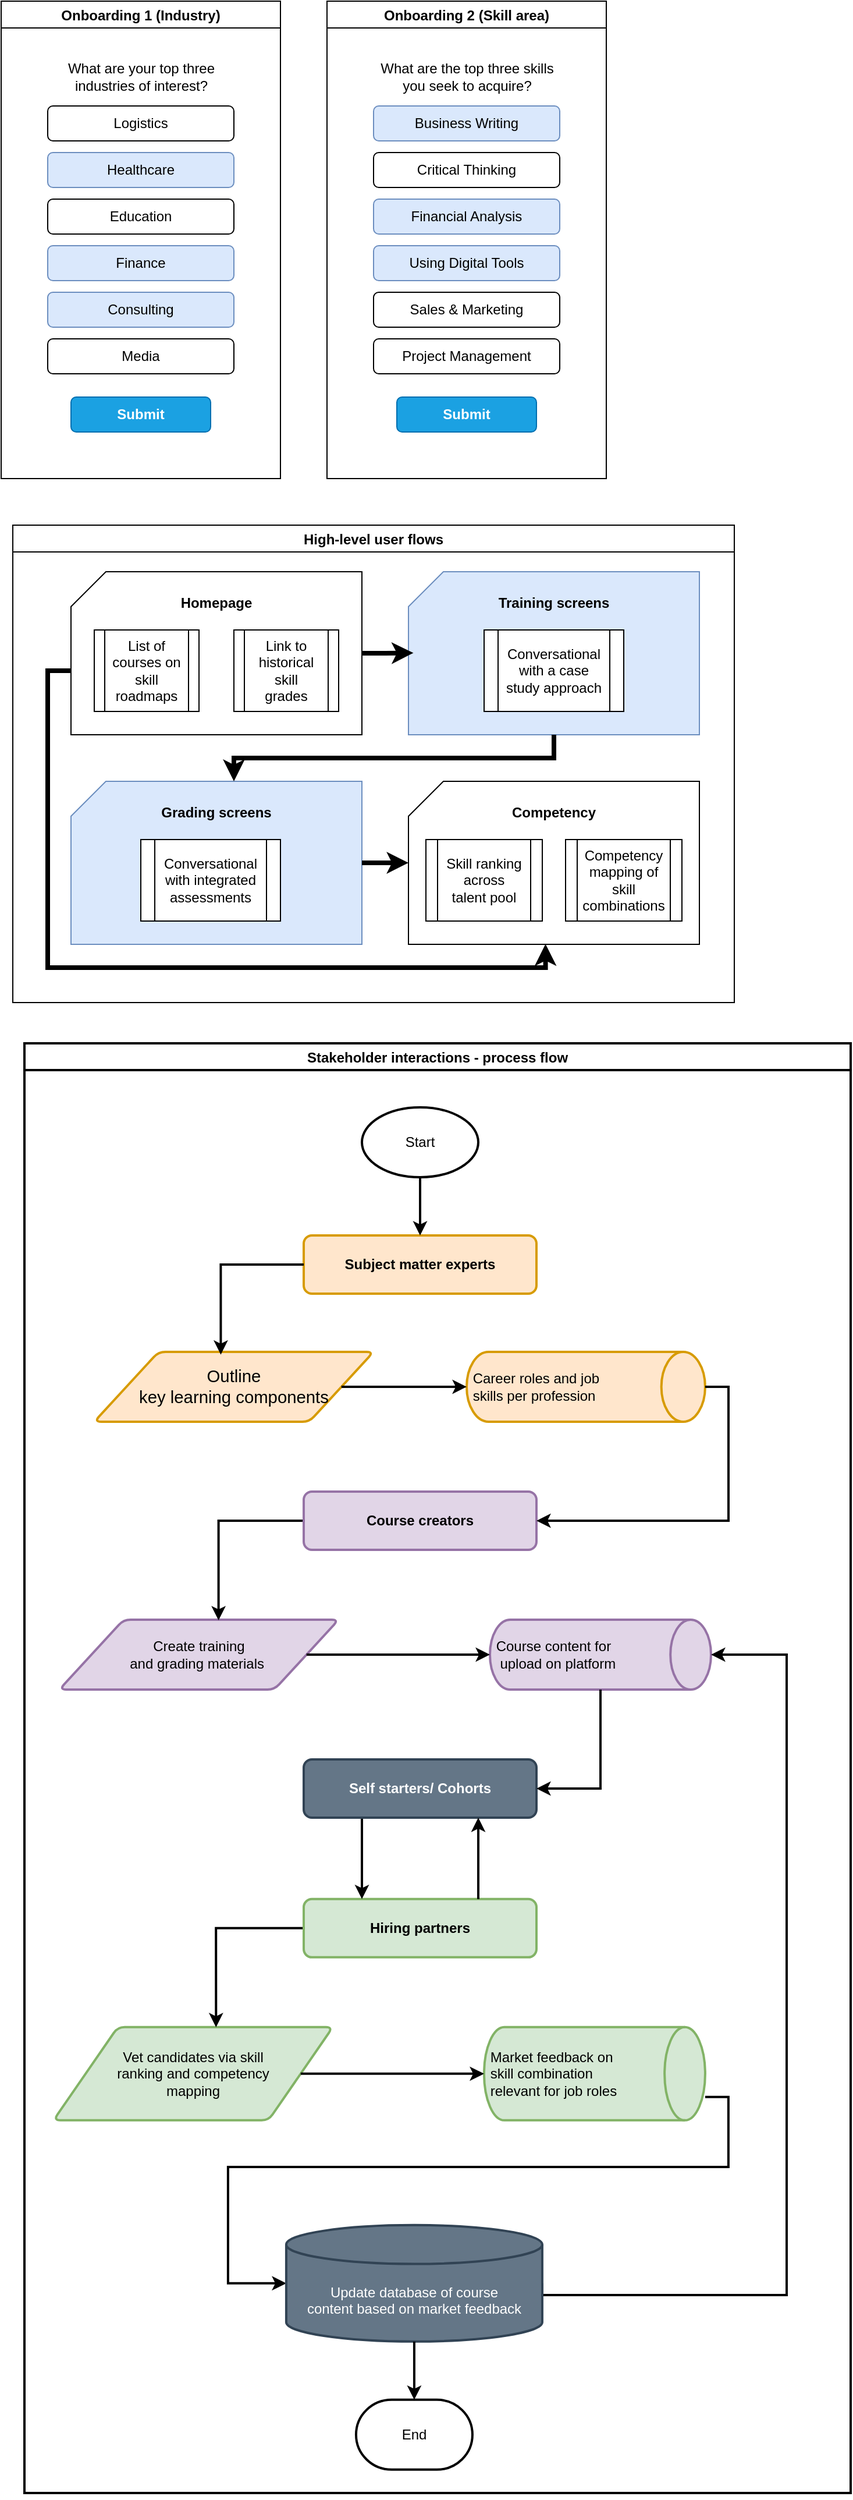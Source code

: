 <mxfile version="20.0.1" type="github">
  <diagram id="AeL9MYX1-yMKB1paXlAs" name="Page-1">
    <mxGraphModel dx="1203" dy="731" grid="1" gridSize="10" guides="1" tooltips="1" connect="1" arrows="1" fold="1" page="1" pageScale="1" pageWidth="850" pageHeight="1100" math="0" shadow="0">
      <root>
        <mxCell id="0" />
        <mxCell id="1" parent="0" />
        <mxCell id="idvZ-AL8KbC-7DriHXHI-16" value="" style="group;fillColor=default;" parent="1" vertex="1" connectable="0">
          <mxGeometry x="40" y="40" width="240" height="410" as="geometry" />
        </mxCell>
        <mxCell id="idvZ-AL8KbC-7DriHXHI-13" value="Onboarding 1 (Industry)" style="swimlane;" parent="idvZ-AL8KbC-7DriHXHI-16" vertex="1">
          <mxGeometry width="240" height="410" as="geometry" />
        </mxCell>
        <mxCell id="idvZ-AL8KbC-7DriHXHI-11" value="&lt;b&gt;Submit&lt;/b&gt;" style="rounded=1;whiteSpace=wrap;html=1;fillColor=#1ba1e2;fontColor=#ffffff;strokeColor=#006EAF;" parent="idvZ-AL8KbC-7DriHXHI-13" vertex="1">
          <mxGeometry x="60" y="340" width="120" height="30" as="geometry" />
        </mxCell>
        <mxCell id="idvZ-AL8KbC-7DriHXHI-15" value="" style="group" parent="idvZ-AL8KbC-7DriHXHI-16" vertex="1" connectable="0">
          <mxGeometry x="40" y="50" width="160" height="270" as="geometry" />
        </mxCell>
        <mxCell id="idvZ-AL8KbC-7DriHXHI-4" value="Logistics" style="rounded=1;whiteSpace=wrap;html=1;" parent="idvZ-AL8KbC-7DriHXHI-15" vertex="1">
          <mxGeometry y="40" width="160" height="30" as="geometry" />
        </mxCell>
        <mxCell id="idvZ-AL8KbC-7DriHXHI-5" value="Healthcare" style="rounded=1;whiteSpace=wrap;html=1;fillColor=#dae8fc;strokeColor=#6c8ebf;" parent="idvZ-AL8KbC-7DriHXHI-15" vertex="1">
          <mxGeometry y="80" width="160" height="30" as="geometry" />
        </mxCell>
        <mxCell id="idvZ-AL8KbC-7DriHXHI-6" value="Education" style="rounded=1;whiteSpace=wrap;html=1;" parent="idvZ-AL8KbC-7DriHXHI-15" vertex="1">
          <mxGeometry y="120" width="160" height="30" as="geometry" />
        </mxCell>
        <mxCell id="idvZ-AL8KbC-7DriHXHI-7" value="Finance" style="rounded=1;whiteSpace=wrap;html=1;fillColor=#dae8fc;strokeColor=#6c8ebf;" parent="idvZ-AL8KbC-7DriHXHI-15" vertex="1">
          <mxGeometry y="160" width="160" height="30" as="geometry" />
        </mxCell>
        <mxCell id="idvZ-AL8KbC-7DriHXHI-8" value="Consulting" style="rounded=1;whiteSpace=wrap;html=1;fillColor=#dae8fc;strokeColor=#6c8ebf;" parent="idvZ-AL8KbC-7DriHXHI-15" vertex="1">
          <mxGeometry y="200" width="160" height="30" as="geometry" />
        </mxCell>
        <mxCell id="idvZ-AL8KbC-7DriHXHI-9" value="What are your top three&lt;br&gt;industries of interest?" style="text;html=1;resizable=0;autosize=1;align=center;verticalAlign=middle;points=[];fillColor=none;strokeColor=none;rounded=0;" parent="idvZ-AL8KbC-7DriHXHI-15" vertex="1">
          <mxGeometry x="10" width="140" height="30" as="geometry" />
        </mxCell>
        <mxCell id="idvZ-AL8KbC-7DriHXHI-10" value="Media" style="rounded=1;whiteSpace=wrap;html=1;" parent="idvZ-AL8KbC-7DriHXHI-15" vertex="1">
          <mxGeometry y="240" width="160" height="30" as="geometry" />
        </mxCell>
        <mxCell id="idvZ-AL8KbC-7DriHXHI-17" value="" style="group;fillColor=default;" parent="1" vertex="1" connectable="0">
          <mxGeometry x="320" y="40" width="240" height="410" as="geometry" />
        </mxCell>
        <mxCell id="idvZ-AL8KbC-7DriHXHI-18" value="Onboarding 2 (Skill area)" style="swimlane;" parent="idvZ-AL8KbC-7DriHXHI-17" vertex="1">
          <mxGeometry width="240" height="410" as="geometry" />
        </mxCell>
        <mxCell id="idvZ-AL8KbC-7DriHXHI-19" value="&lt;b&gt;Submit&lt;/b&gt;" style="rounded=1;whiteSpace=wrap;html=1;fillColor=#1ba1e2;fontColor=#ffffff;strokeColor=#006EAF;" parent="idvZ-AL8KbC-7DriHXHI-18" vertex="1">
          <mxGeometry x="60" y="340" width="120" height="30" as="geometry" />
        </mxCell>
        <mxCell id="idvZ-AL8KbC-7DriHXHI-20" value="" style="group" parent="idvZ-AL8KbC-7DriHXHI-17" vertex="1" connectable="0">
          <mxGeometry x="40" y="50" width="160" height="270" as="geometry" />
        </mxCell>
        <mxCell id="idvZ-AL8KbC-7DriHXHI-21" value="Business Writing&lt;br&gt;" style="rounded=1;whiteSpace=wrap;html=1;fillColor=#dae8fc;strokeColor=#6c8ebf;" parent="idvZ-AL8KbC-7DriHXHI-20" vertex="1">
          <mxGeometry y="40" width="160" height="30" as="geometry" />
        </mxCell>
        <mxCell id="idvZ-AL8KbC-7DriHXHI-22" value="Critical Thinking" style="rounded=1;whiteSpace=wrap;html=1;" parent="idvZ-AL8KbC-7DriHXHI-20" vertex="1">
          <mxGeometry y="80" width="160" height="30" as="geometry" />
        </mxCell>
        <mxCell id="idvZ-AL8KbC-7DriHXHI-23" value="Financial Analysis" style="rounded=1;whiteSpace=wrap;html=1;fillColor=#dae8fc;strokeColor=#6c8ebf;" parent="idvZ-AL8KbC-7DriHXHI-20" vertex="1">
          <mxGeometry y="120" width="160" height="30" as="geometry" />
        </mxCell>
        <mxCell id="idvZ-AL8KbC-7DriHXHI-24" value="Using Digital Tools" style="rounded=1;whiteSpace=wrap;html=1;fillColor=#dae8fc;strokeColor=#6c8ebf;" parent="idvZ-AL8KbC-7DriHXHI-20" vertex="1">
          <mxGeometry y="160" width="160" height="30" as="geometry" />
        </mxCell>
        <mxCell id="idvZ-AL8KbC-7DriHXHI-25" value="Sales &amp;amp; Marketing" style="rounded=1;whiteSpace=wrap;html=1;" parent="idvZ-AL8KbC-7DriHXHI-20" vertex="1">
          <mxGeometry y="200" width="160" height="30" as="geometry" />
        </mxCell>
        <mxCell id="idvZ-AL8KbC-7DriHXHI-26" value="What are the top three skills&lt;br&gt;you seek to acquire?" style="text;html=1;resizable=0;autosize=1;align=center;verticalAlign=middle;points=[];fillColor=none;strokeColor=none;rounded=0;" parent="idvZ-AL8KbC-7DriHXHI-20" vertex="1">
          <mxGeometry width="160" height="30" as="geometry" />
        </mxCell>
        <mxCell id="idvZ-AL8KbC-7DriHXHI-27" value="Project Management" style="rounded=1;whiteSpace=wrap;html=1;" parent="idvZ-AL8KbC-7DriHXHI-20" vertex="1">
          <mxGeometry y="240" width="160" height="30" as="geometry" />
        </mxCell>
        <mxCell id="idvZ-AL8KbC-7DriHXHI-113" value="" style="group;fillColor=default;" parent="1" vertex="1" connectable="0">
          <mxGeometry x="50" y="490" width="620" height="410" as="geometry" />
        </mxCell>
        <mxCell id="idvZ-AL8KbC-7DriHXHI-62" value="" style="group" parent="idvZ-AL8KbC-7DriHXHI-113" vertex="1" connectable="0">
          <mxGeometry x="340" y="40" width="250" height="160" as="geometry" />
        </mxCell>
        <mxCell id="idvZ-AL8KbC-7DriHXHI-107" value="" style="group" parent="idvZ-AL8KbC-7DriHXHI-62" vertex="1" connectable="0">
          <mxGeometry width="250" height="140" as="geometry" />
        </mxCell>
        <mxCell id="idvZ-AL8KbC-7DriHXHI-63" value="&lt;b&gt;Training screens&lt;br&gt;&lt;br&gt;&lt;br&gt;&lt;br&gt;&lt;br&gt;&lt;br&gt;&lt;br&gt;&lt;/b&gt;" style="shape=card;whiteSpace=wrap;html=1;fillColor=#dae8fc;strokeColor=#6c8ebf;" parent="idvZ-AL8KbC-7DriHXHI-107" vertex="1">
          <mxGeometry width="250" height="140" as="geometry" />
        </mxCell>
        <mxCell id="idvZ-AL8KbC-7DriHXHI-64" value="Conversational with&amp;nbsp;a case&lt;br&gt;study approach" style="shape=process;whiteSpace=wrap;html=1;backgroundOutline=1;fillColor=default;" parent="idvZ-AL8KbC-7DriHXHI-107" vertex="1">
          <mxGeometry x="65" y="50" width="120" height="70" as="geometry" />
        </mxCell>
        <mxCell id="idvZ-AL8KbC-7DriHXHI-75" value="" style="group" parent="idvZ-AL8KbC-7DriHXHI-113" vertex="1" connectable="0">
          <mxGeometry x="50" y="220" width="250" height="140" as="geometry" />
        </mxCell>
        <mxCell id="idvZ-AL8KbC-7DriHXHI-110" value="" style="group" parent="idvZ-AL8KbC-7DriHXHI-75" vertex="1" connectable="0">
          <mxGeometry width="250" height="140" as="geometry" />
        </mxCell>
        <mxCell id="idvZ-AL8KbC-7DriHXHI-76" value="&lt;b&gt;Grading screens&lt;/b&gt;&lt;br&gt;&lt;br&gt;&lt;br&gt;&lt;br&gt;&lt;br&gt;&lt;br&gt;&lt;br&gt;" style="shape=card;whiteSpace=wrap;html=1;fillColor=#dae8fc;strokeColor=#6c8ebf;" parent="idvZ-AL8KbC-7DriHXHI-110" vertex="1">
          <mxGeometry width="250" height="140" as="geometry" />
        </mxCell>
        <mxCell id="idvZ-AL8KbC-7DriHXHI-104" value="Conversational&lt;br&gt;with integrated assessments" style="shape=process;whiteSpace=wrap;html=1;backgroundOutline=1;fillColor=default;" parent="idvZ-AL8KbC-7DriHXHI-110" vertex="1">
          <mxGeometry x="60" y="50" width="120" height="70" as="geometry" />
        </mxCell>
        <mxCell id="idvZ-AL8KbC-7DriHXHI-79" value="" style="group;" parent="idvZ-AL8KbC-7DriHXHI-113" vertex="1" connectable="0">
          <mxGeometry x="340" y="220" width="250" height="140" as="geometry" />
        </mxCell>
        <mxCell id="idvZ-AL8KbC-7DriHXHI-112" value="" style="group" parent="idvZ-AL8KbC-7DriHXHI-79" vertex="1" connectable="0">
          <mxGeometry width="250" height="140" as="geometry" />
        </mxCell>
        <mxCell id="idvZ-AL8KbC-7DriHXHI-80" value="&lt;b&gt;Competency&lt;/b&gt;&lt;br&gt;&lt;br&gt;&lt;br&gt;&lt;br&gt;&lt;br&gt;&lt;br&gt;&lt;br&gt;" style="shape=card;whiteSpace=wrap;html=1;" parent="idvZ-AL8KbC-7DriHXHI-112" vertex="1">
          <mxGeometry width="250" height="140" as="geometry" />
        </mxCell>
        <mxCell id="idvZ-AL8KbC-7DriHXHI-111" value="" style="group" parent="idvZ-AL8KbC-7DriHXHI-112" vertex="1" connectable="0">
          <mxGeometry x="15" y="50" width="220" height="70" as="geometry" />
        </mxCell>
        <mxCell id="idvZ-AL8KbC-7DriHXHI-81" value="Skill ranking across&lt;br&gt;talent pool" style="shape=process;whiteSpace=wrap;html=1;backgroundOutline=1;fillColor=default;" parent="idvZ-AL8KbC-7DriHXHI-111" vertex="1">
          <mxGeometry width="100" height="70" as="geometry" />
        </mxCell>
        <mxCell id="idvZ-AL8KbC-7DriHXHI-82" value="Competency mapping of skill combinations" style="shape=process;whiteSpace=wrap;html=1;backgroundOutline=1;fillColor=default;" parent="idvZ-AL8KbC-7DriHXHI-111" vertex="1">
          <mxGeometry x="120" width="100" height="70" as="geometry" />
        </mxCell>
        <mxCell id="idvZ-AL8KbC-7DriHXHI-94" style="edgeStyle=orthogonalEdgeStyle;rounded=0;orthogonalLoop=1;jettySize=auto;html=1;exitX=1;exitY=0.5;exitDx=0;exitDy=0;exitPerimeter=0;entryX=0.017;entryY=0.498;entryDx=0;entryDy=0;entryPerimeter=0;strokeWidth=4;" parent="idvZ-AL8KbC-7DriHXHI-113" source="idvZ-AL8KbC-7DriHXHI-39" target="idvZ-AL8KbC-7DriHXHI-63" edge="1">
          <mxGeometry relative="1" as="geometry" />
        </mxCell>
        <mxCell id="idvZ-AL8KbC-7DriHXHI-95" style="edgeStyle=orthogonalEdgeStyle;rounded=0;orthogonalLoop=1;jettySize=auto;html=1;exitX=0.5;exitY=1;exitDx=0;exitDy=0;exitPerimeter=0;entryX=0;entryY=0;entryDx=140;entryDy=0;entryPerimeter=0;strokeWidth=4;" parent="idvZ-AL8KbC-7DriHXHI-113" source="idvZ-AL8KbC-7DriHXHI-63" target="idvZ-AL8KbC-7DriHXHI-76" edge="1">
          <mxGeometry relative="1" as="geometry">
            <Array as="points">
              <mxPoint x="465" y="200" />
              <mxPoint x="190" y="200" />
            </Array>
          </mxGeometry>
        </mxCell>
        <mxCell id="idvZ-AL8KbC-7DriHXHI-96" style="edgeStyle=orthogonalEdgeStyle;rounded=0;orthogonalLoop=1;jettySize=auto;html=1;exitX=0;exitY=0;exitDx=0;exitDy=85;exitPerimeter=0;entryX=0.471;entryY=0.998;entryDx=0;entryDy=0;entryPerimeter=0;strokeWidth=4;" parent="idvZ-AL8KbC-7DriHXHI-113" source="idvZ-AL8KbC-7DriHXHI-39" target="idvZ-AL8KbC-7DriHXHI-80" edge="1">
          <mxGeometry relative="1" as="geometry" />
        </mxCell>
        <mxCell id="idvZ-AL8KbC-7DriHXHI-97" style="edgeStyle=orthogonalEdgeStyle;rounded=0;orthogonalLoop=1;jettySize=auto;html=1;exitX=1;exitY=0.5;exitDx=0;exitDy=0;exitPerimeter=0;strokeWidth=4;" parent="idvZ-AL8KbC-7DriHXHI-113" source="idvZ-AL8KbC-7DriHXHI-76" target="idvZ-AL8KbC-7DriHXHI-80" edge="1">
          <mxGeometry relative="1" as="geometry" />
        </mxCell>
        <mxCell id="idvZ-AL8KbC-7DriHXHI-106" value="High-level user flows" style="swimlane;labelBackgroundColor=none;" parent="idvZ-AL8KbC-7DriHXHI-113" vertex="1">
          <mxGeometry width="620" height="410" as="geometry" />
        </mxCell>
        <mxCell id="idvZ-AL8KbC-7DriHXHI-109" value="" style="group" parent="idvZ-AL8KbC-7DriHXHI-106" vertex="1" connectable="0">
          <mxGeometry x="50" y="40" width="250" height="140" as="geometry" />
        </mxCell>
        <mxCell id="idvZ-AL8KbC-7DriHXHI-39" value="&lt;b&gt;Homepage&lt;/b&gt;&lt;br&gt;&lt;br&gt;&lt;br&gt;&lt;br&gt;&lt;br&gt;&lt;br&gt;&lt;br&gt;" style="shape=card;whiteSpace=wrap;html=1;" parent="idvZ-AL8KbC-7DriHXHI-109" vertex="1">
          <mxGeometry width="250" height="140" as="geometry" />
        </mxCell>
        <mxCell id="idvZ-AL8KbC-7DriHXHI-40" value="List of courses on skill roadmaps" style="shape=process;whiteSpace=wrap;html=1;backgroundOutline=1;fillColor=default;" parent="idvZ-AL8KbC-7DriHXHI-109" vertex="1">
          <mxGeometry x="20" y="50" width="90" height="70" as="geometry" />
        </mxCell>
        <mxCell id="idvZ-AL8KbC-7DriHXHI-43" value="Link to historical&lt;br&gt;skill&lt;br&gt;grades" style="shape=process;whiteSpace=wrap;html=1;backgroundOutline=1;fillColor=default;" parent="idvZ-AL8KbC-7DriHXHI-109" vertex="1">
          <mxGeometry x="140" y="50" width="90" height="70" as="geometry" />
        </mxCell>
        <mxCell id="KfLe7CcXOgjWTEz4RqeP-8" value="" style="group;fillColor=default;" vertex="1" connectable="0" parent="1">
          <mxGeometry x="60" y="935" width="710" height="1245" as="geometry" />
        </mxCell>
        <mxCell id="xbHeqQuu5qBBvkH0AwW2-31" value="Stakeholder interactions - process flow" style="swimlane;strokeWidth=2;fillColor=none;" parent="KfLe7CcXOgjWTEz4RqeP-8" vertex="1">
          <mxGeometry width="710" height="1245" as="geometry" />
        </mxCell>
        <mxCell id="xbHeqQuu5qBBvkH0AwW2-33" value="" style="group;fillColor=none;container=0;" parent="xbHeqQuu5qBBvkH0AwW2-31" vertex="1" connectable="0">
          <mxGeometry y="25" width="710" height="1225" as="geometry" />
        </mxCell>
        <mxCell id="KfLe7CcXOgjWTEz4RqeP-7" value="" style="group" vertex="1" connectable="0" parent="KfLe7CcXOgjWTEz4RqeP-8">
          <mxGeometry x="24.97" y="55" width="630.03" height="1169.93" as="geometry" />
        </mxCell>
        <mxCell id="xbHeqQuu5qBBvkH0AwW2-1" value="Start" style="strokeWidth=2;html=1;shape=mxgraph.flowchart.start_1;whiteSpace=wrap;" parent="KfLe7CcXOgjWTEz4RqeP-7" vertex="1">
          <mxGeometry x="265.03" width="100" height="60" as="geometry" />
        </mxCell>
        <mxCell id="xbHeqQuu5qBBvkH0AwW2-3" value="Subject matter experts" style="rounded=1;whiteSpace=wrap;html=1;absoluteArcSize=1;arcSize=14;strokeWidth=2;fillColor=#ffe6cc;strokeColor=#d79b00;fontStyle=1" parent="KfLe7CcXOgjWTEz4RqeP-7" vertex="1">
          <mxGeometry x="215.03" y="110" width="200" height="50" as="geometry" />
        </mxCell>
        <mxCell id="xbHeqQuu5qBBvkH0AwW2-7" style="edgeStyle=orthogonalEdgeStyle;rounded=0;orthogonalLoop=1;jettySize=auto;html=1;exitX=0.5;exitY=1;exitDx=0;exitDy=0;exitPerimeter=0;entryX=0.5;entryY=0;entryDx=0;entryDy=0;strokeWidth=2;" parent="KfLe7CcXOgjWTEz4RqeP-7" source="xbHeqQuu5qBBvkH0AwW2-1" target="xbHeqQuu5qBBvkH0AwW2-3" edge="1">
          <mxGeometry relative="1" as="geometry" />
        </mxCell>
        <mxCell id="xbHeqQuu5qBBvkH0AwW2-5" value="&lt;span style=&quot;font-size:11.0pt;line-height:&lt;br/&gt;107%;font-family:&amp;quot;Calibri&amp;quot;,sans-serif;mso-ascii-theme-font:minor-latin;&lt;br/&gt;mso-fareast-font-family:Calibri;mso-fareast-theme-font:minor-latin;mso-hansi-theme-font:&lt;br/&gt;minor-latin;mso-bidi-font-family:&amp;quot;Times New Roman&amp;quot;;mso-bidi-theme-font:minor-bidi;&lt;br/&gt;mso-ansi-language:EN-GB;mso-fareast-language:EN-US;mso-bidi-language:AR-SA&quot; lang=&quot;EN-GB&quot;&gt;Outline&lt;br/&gt;key learning components&lt;/span&gt;" style="shape=parallelogram;html=1;strokeWidth=2;perimeter=parallelogramPerimeter;whiteSpace=wrap;rounded=1;arcSize=12;size=0.23;fillColor=#ffe6cc;strokeColor=#d79b00;" parent="KfLe7CcXOgjWTEz4RqeP-7" vertex="1">
          <mxGeometry x="35.03" y="210" width="240" height="60" as="geometry" />
        </mxCell>
        <mxCell id="xbHeqQuu5qBBvkH0AwW2-8" style="edgeStyle=orthogonalEdgeStyle;rounded=0;orthogonalLoop=1;jettySize=auto;html=1;exitX=0;exitY=0.5;exitDx=0;exitDy=0;entryX=0.453;entryY=0.039;entryDx=0;entryDy=0;entryPerimeter=0;strokeWidth=2;" parent="KfLe7CcXOgjWTEz4RqeP-7" source="xbHeqQuu5qBBvkH0AwW2-3" target="xbHeqQuu5qBBvkH0AwW2-5" edge="1">
          <mxGeometry relative="1" as="geometry" />
        </mxCell>
        <mxCell id="xbHeqQuu5qBBvkH0AwW2-6" value="&lt;span style=&quot;white-space: pre;&quot;&gt;	&lt;/span&gt;Career roles and job&lt;br&gt;&lt;span style=&quot;white-space: pre;&quot;&gt;	&lt;/span&gt;skills per profession" style="strokeWidth=2;html=1;shape=mxgraph.flowchart.direct_data;whiteSpace=wrap;align=left;fillColor=#ffe6cc;strokeColor=#d79b00;" parent="KfLe7CcXOgjWTEz4RqeP-7" vertex="1">
          <mxGeometry x="355.03" y="210" width="204.97" height="60" as="geometry" />
        </mxCell>
        <mxCell id="xbHeqQuu5qBBvkH0AwW2-10" style="edgeStyle=orthogonalEdgeStyle;rounded=0;orthogonalLoop=1;jettySize=auto;html=1;exitX=1;exitY=0.5;exitDx=0;exitDy=0;entryX=0;entryY=0.5;entryDx=0;entryDy=0;entryPerimeter=0;strokeWidth=2;" parent="KfLe7CcXOgjWTEz4RqeP-7" source="xbHeqQuu5qBBvkH0AwW2-5" target="xbHeqQuu5qBBvkH0AwW2-6" edge="1">
          <mxGeometry relative="1" as="geometry" />
        </mxCell>
        <mxCell id="xbHeqQuu5qBBvkH0AwW2-11" value="&lt;span lang=&quot;EN-GB&quot;&gt;Create training &lt;br&gt;and grading materials&amp;nbsp;&lt;/span&gt;" style="shape=parallelogram;html=1;strokeWidth=2;perimeter=parallelogramPerimeter;whiteSpace=wrap;rounded=1;arcSize=12;size=0.23;fillColor=#e1d5e7;strokeColor=#9673a6;" parent="KfLe7CcXOgjWTEz4RqeP-7" vertex="1">
          <mxGeometry x="5.03" y="440" width="240" height="60" as="geometry" />
        </mxCell>
        <mxCell id="xbHeqQuu5qBBvkH0AwW2-12" value="&lt;span style=&quot;white-space: pre;&quot;&gt;&lt;span style=&quot;white-space: pre;&quot;&gt;	&lt;/span&gt;&lt;/span&gt;Course content for&lt;br&gt;&lt;span style=&quot;white-space: pre;&quot;&gt; &lt;span style=&quot;white-space: pre;&quot;&gt;	&lt;/span&gt;&lt;/span&gt;upload on platform" style="strokeWidth=2;html=1;shape=mxgraph.flowchart.direct_data;whiteSpace=wrap;align=left;fillColor=#e1d5e7;strokeColor=#9673a6;" parent="KfLe7CcXOgjWTEz4RqeP-7" vertex="1">
          <mxGeometry x="375.03" y="440" width="190" height="60" as="geometry" />
        </mxCell>
        <mxCell id="xbHeqQuu5qBBvkH0AwW2-18" style="edgeStyle=orthogonalEdgeStyle;rounded=0;orthogonalLoop=1;jettySize=auto;html=1;exitX=1;exitY=0.5;exitDx=0;exitDy=0;entryX=0;entryY=0.5;entryDx=0;entryDy=0;entryPerimeter=0;strokeWidth=2;" parent="KfLe7CcXOgjWTEz4RqeP-7" source="xbHeqQuu5qBBvkH0AwW2-11" target="xbHeqQuu5qBBvkH0AwW2-12" edge="1">
          <mxGeometry relative="1" as="geometry" />
        </mxCell>
        <mxCell id="xbHeqQuu5qBBvkH0AwW2-17" style="edgeStyle=orthogonalEdgeStyle;rounded=0;orthogonalLoop=1;jettySize=auto;html=1;exitX=0;exitY=0.5;exitDx=0;exitDy=0;entryX=0.57;entryY=0.009;entryDx=0;entryDy=0;entryPerimeter=0;strokeWidth=2;" parent="KfLe7CcXOgjWTEz4RqeP-7" source="xbHeqQuu5qBBvkH0AwW2-15" target="xbHeqQuu5qBBvkH0AwW2-11" edge="1">
          <mxGeometry relative="1" as="geometry" />
        </mxCell>
        <mxCell id="xbHeqQuu5qBBvkH0AwW2-15" value="Course creators" style="rounded=1;whiteSpace=wrap;html=1;absoluteArcSize=1;arcSize=14;strokeWidth=2;fillColor=#e1d5e7;strokeColor=#9673a6;fontStyle=1" parent="KfLe7CcXOgjWTEz4RqeP-7" vertex="1">
          <mxGeometry x="215.03" y="330" width="200" height="50" as="geometry" />
        </mxCell>
        <mxCell id="xbHeqQuu5qBBvkH0AwW2-16" style="edgeStyle=orthogonalEdgeStyle;rounded=0;orthogonalLoop=1;jettySize=auto;html=1;exitX=1;exitY=0.5;exitDx=0;exitDy=0;exitPerimeter=0;entryX=1;entryY=0.5;entryDx=0;entryDy=0;strokeWidth=2;" parent="KfLe7CcXOgjWTEz4RqeP-7" source="xbHeqQuu5qBBvkH0AwW2-6" target="xbHeqQuu5qBBvkH0AwW2-15" edge="1">
          <mxGeometry relative="1" as="geometry" />
        </mxCell>
        <mxCell id="xbHeqQuu5qBBvkH0AwW2-20" value="Vet candidates via skill&lt;br&gt;ranking and competency&lt;br&gt;mapping" style="shape=parallelogram;html=1;strokeWidth=2;perimeter=parallelogramPerimeter;whiteSpace=wrap;rounded=1;arcSize=12;size=0.23;fillColor=#d5e8d4;strokeColor=#82b366;" parent="KfLe7CcXOgjWTEz4RqeP-7" vertex="1">
          <mxGeometry y="789.93" width="240" height="80" as="geometry" />
        </mxCell>
        <mxCell id="xbHeqQuu5qBBvkH0AwW2-27" style="edgeStyle=orthogonalEdgeStyle;rounded=0;orthogonalLoop=1;jettySize=auto;html=1;exitX=1;exitY=0.5;exitDx=0;exitDy=0;exitPerimeter=0;entryX=0;entryY=0.5;entryDx=0;entryDy=0;entryPerimeter=0;strokeWidth=2;" parent="KfLe7CcXOgjWTEz4RqeP-7" target="xbHeqQuu5qBBvkH0AwW2-24" edge="1">
          <mxGeometry relative="1" as="geometry">
            <mxPoint x="560" y="849.93" as="sourcePoint" />
            <Array as="points">
              <mxPoint x="580" y="849.93" />
              <mxPoint x="580" y="909.93" />
              <mxPoint x="150" y="909.93" />
              <mxPoint x="150" y="1009.93" />
            </Array>
          </mxGeometry>
        </mxCell>
        <mxCell id="xbHeqQuu5qBBvkH0AwW2-21" value="&lt;span style=&quot;white-space: pre;&quot;&gt;	&lt;/span&gt;Market feedback on&lt;br&gt;&lt;span style=&quot;white-space: pre;&quot;&gt;	&lt;/span&gt;skill combination&lt;br&gt;&lt;span style=&quot;white-space: pre;&quot;&gt;	&lt;/span&gt;relevant for job roles" style="strokeWidth=2;html=1;shape=mxgraph.flowchart.direct_data;whiteSpace=wrap;align=left;fillColor=#d5e8d4;strokeColor=#82b366;" parent="KfLe7CcXOgjWTEz4RqeP-7" vertex="1">
          <mxGeometry x="370" y="789.93" width="190" height="80" as="geometry" />
        </mxCell>
        <mxCell id="xbHeqQuu5qBBvkH0AwW2-19" style="edgeStyle=orthogonalEdgeStyle;rounded=0;orthogonalLoop=1;jettySize=auto;html=1;exitX=1;exitY=0.5;exitDx=0;exitDy=0;entryX=0;entryY=0.5;entryDx=0;entryDy=0;entryPerimeter=0;strokeWidth=2;" parent="KfLe7CcXOgjWTEz4RqeP-7" source="xbHeqQuu5qBBvkH0AwW2-20" target="xbHeqQuu5qBBvkH0AwW2-21" edge="1">
          <mxGeometry relative="1" as="geometry" />
        </mxCell>
        <mxCell id="xbHeqQuu5qBBvkH0AwW2-26" style="edgeStyle=orthogonalEdgeStyle;rounded=0;orthogonalLoop=1;jettySize=auto;html=1;exitX=0;exitY=0.5;exitDx=0;exitDy=0;entryX=0.582;entryY=0.001;entryDx=0;entryDy=0;entryPerimeter=0;strokeWidth=2;" parent="KfLe7CcXOgjWTEz4RqeP-7" source="xbHeqQuu5qBBvkH0AwW2-22" target="xbHeqQuu5qBBvkH0AwW2-20" edge="1">
          <mxGeometry relative="1" as="geometry" />
        </mxCell>
        <mxCell id="xbHeqQuu5qBBvkH0AwW2-22" value="Hiring partners" style="rounded=1;whiteSpace=wrap;html=1;absoluteArcSize=1;arcSize=14;strokeWidth=2;fillColor=#d5e8d4;strokeColor=#82b366;fontStyle=1" parent="KfLe7CcXOgjWTEz4RqeP-7" vertex="1">
          <mxGeometry x="215.03" y="679.93" width="200" height="50" as="geometry" />
        </mxCell>
        <mxCell id="xbHeqQuu5qBBvkH0AwW2-28" style="edgeStyle=orthogonalEdgeStyle;rounded=0;orthogonalLoop=1;jettySize=auto;html=1;exitX=1;exitY=0.5;exitDx=0;exitDy=0;exitPerimeter=0;entryX=1;entryY=0.5;entryDx=0;entryDy=0;entryPerimeter=0;strokeWidth=2;strokeColor=#000000;" parent="KfLe7CcXOgjWTEz4RqeP-7" source="xbHeqQuu5qBBvkH0AwW2-24" target="xbHeqQuu5qBBvkH0AwW2-12" edge="1">
          <mxGeometry relative="1" as="geometry">
            <Array as="points">
              <mxPoint x="420.03" y="1020" />
              <mxPoint x="630.03" y="1020" />
              <mxPoint x="630.03" y="470" />
            </Array>
            <mxPoint x="465" y="559.93" as="targetPoint" />
          </mxGeometry>
        </mxCell>
        <mxCell id="xbHeqQuu5qBBvkH0AwW2-24" value="&lt;br&gt;&lt;br&gt;Update database of course&lt;br&gt;content based on market feedback" style="strokeWidth=2;html=1;shape=mxgraph.flowchart.database;whiteSpace=wrap;fillColor=#647687;strokeColor=#314354;fontColor=#ffffff;" parent="KfLe7CcXOgjWTEz4RqeP-7" vertex="1">
          <mxGeometry x="200.0" y="959.93" width="220" height="100" as="geometry" />
        </mxCell>
        <mxCell id="xbHeqQuu5qBBvkH0AwW2-29" value="&lt;font color=&quot;#000000&quot;&gt;End&lt;/font&gt;" style="strokeWidth=2;html=1;shape=mxgraph.flowchart.terminator;whiteSpace=wrap;fontColor=#FFFFFF;" parent="KfLe7CcXOgjWTEz4RqeP-7" vertex="1">
          <mxGeometry x="260" y="1109.93" width="100" height="60" as="geometry" />
        </mxCell>
        <mxCell id="xbHeqQuu5qBBvkH0AwW2-30" style="edgeStyle=orthogonalEdgeStyle;rounded=0;orthogonalLoop=1;jettySize=auto;html=1;exitX=0.5;exitY=1;exitDx=0;exitDy=0;exitPerimeter=0;entryX=0.5;entryY=0;entryDx=0;entryDy=0;entryPerimeter=0;fontColor=#000000;strokeColor=#000000;strokeWidth=2;" parent="KfLe7CcXOgjWTEz4RqeP-7" source="xbHeqQuu5qBBvkH0AwW2-24" target="xbHeqQuu5qBBvkH0AwW2-29" edge="1">
          <mxGeometry relative="1" as="geometry" />
        </mxCell>
        <mxCell id="KfLe7CcXOgjWTEz4RqeP-3" style="edgeStyle=orthogonalEdgeStyle;rounded=0;orthogonalLoop=1;jettySize=auto;html=1;exitX=0.25;exitY=1;exitDx=0;exitDy=0;entryX=0.25;entryY=0;entryDx=0;entryDy=0;strokeWidth=2;" edge="1" parent="KfLe7CcXOgjWTEz4RqeP-7" source="KfLe7CcXOgjWTEz4RqeP-1" target="xbHeqQuu5qBBvkH0AwW2-22">
          <mxGeometry relative="1" as="geometry" />
        </mxCell>
        <mxCell id="KfLe7CcXOgjWTEz4RqeP-1" value="&lt;b&gt;Self starters/ Cohorts&lt;/b&gt;" style="rounded=1;whiteSpace=wrap;html=1;absoluteArcSize=1;arcSize=14;strokeWidth=2;fillColor=#647687;strokeColor=#314354;fontColor=#ffffff;" vertex="1" parent="KfLe7CcXOgjWTEz4RqeP-7">
          <mxGeometry x="215.03" y="560" width="200" height="50" as="geometry" />
        </mxCell>
        <mxCell id="KfLe7CcXOgjWTEz4RqeP-2" style="edgeStyle=orthogonalEdgeStyle;rounded=0;orthogonalLoop=1;jettySize=auto;html=1;exitX=0.5;exitY=1;exitDx=0;exitDy=0;exitPerimeter=0;entryX=1;entryY=0.5;entryDx=0;entryDy=0;strokeWidth=2;" edge="1" parent="KfLe7CcXOgjWTEz4RqeP-7" source="xbHeqQuu5qBBvkH0AwW2-12" target="KfLe7CcXOgjWTEz4RqeP-1">
          <mxGeometry relative="1" as="geometry">
            <Array as="points">
              <mxPoint x="470.03" y="585" />
            </Array>
          </mxGeometry>
        </mxCell>
        <mxCell id="KfLe7CcXOgjWTEz4RqeP-4" style="edgeStyle=orthogonalEdgeStyle;rounded=0;orthogonalLoop=1;jettySize=auto;html=1;exitX=0.75;exitY=0;exitDx=0;exitDy=0;entryX=0.75;entryY=1;entryDx=0;entryDy=0;strokeWidth=2;" edge="1" parent="KfLe7CcXOgjWTEz4RqeP-7" source="xbHeqQuu5qBBvkH0AwW2-22" target="KfLe7CcXOgjWTEz4RqeP-1">
          <mxGeometry relative="1" as="geometry" />
        </mxCell>
      </root>
    </mxGraphModel>
  </diagram>
</mxfile>
